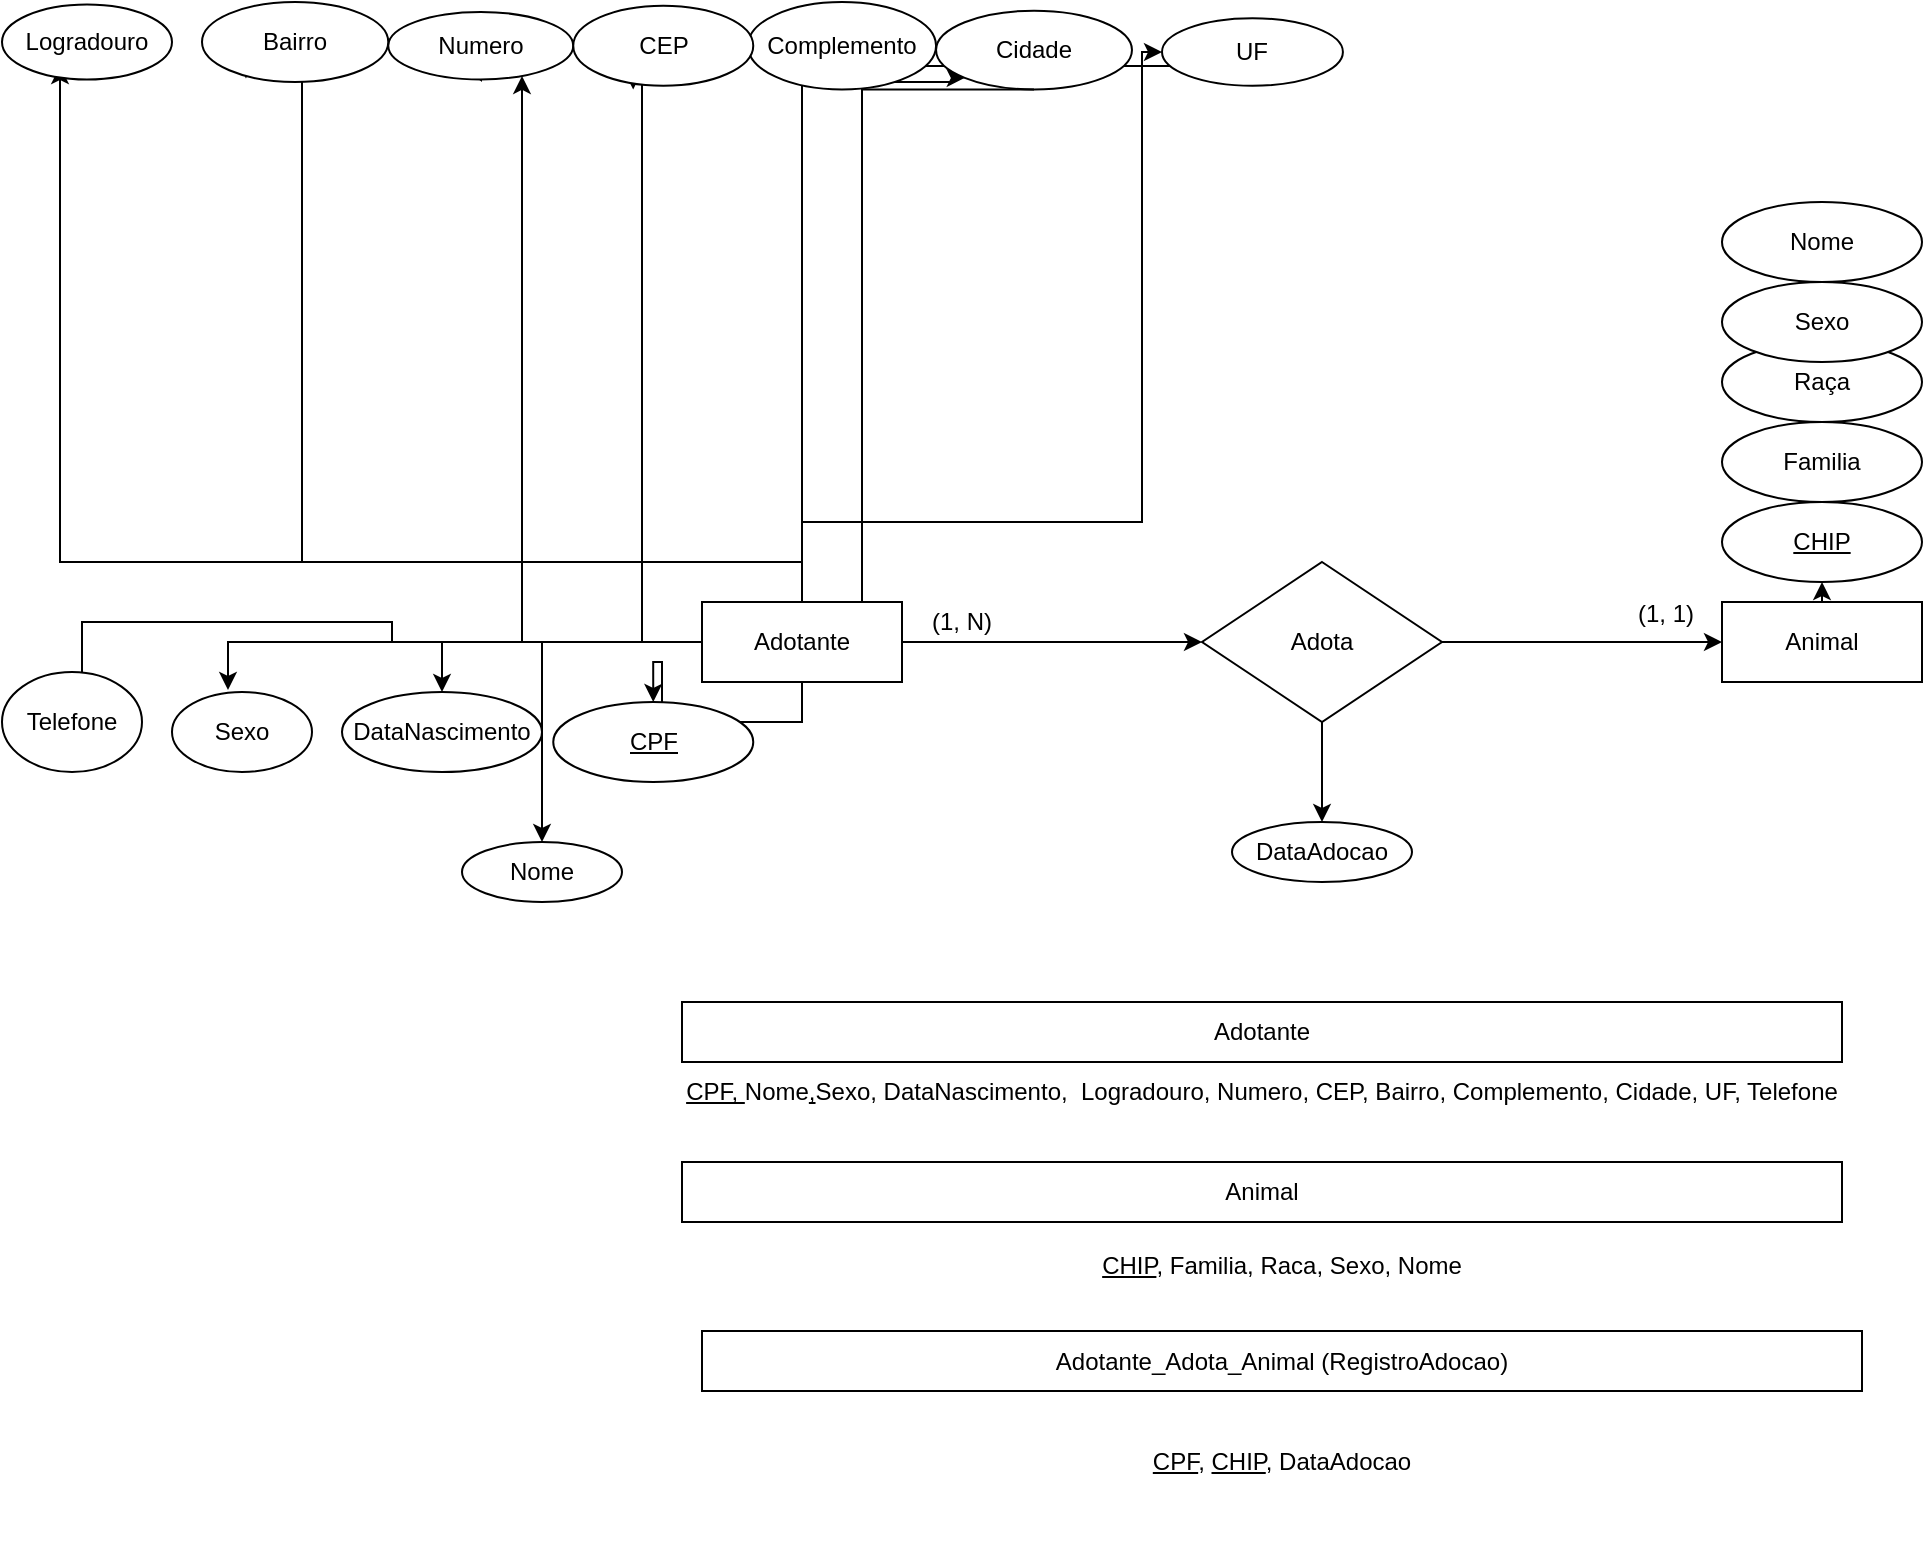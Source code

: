 <mxfile version="20.2.3" type="device"><diagram id="BVZ47Rg31biY8Pm4Mb-W" name="Página-1"><mxGraphModel dx="2249" dy="2034" grid="1" gridSize="10" guides="1" tooltips="1" connect="1" arrows="1" fold="1" page="1" pageScale="1" pageWidth="827" pageHeight="1169" math="0" shadow="0"><root><mxCell id="0"/><mxCell id="1" parent="0"/><mxCell id="zU7HIMcZ7pLCgE4oOuZW-50" value="" style="edgeStyle=orthogonalEdgeStyle;rounded=0;orthogonalLoop=1;jettySize=auto;html=1;startArrow=none;" parent="1" source="zU7HIMcZ7pLCgE4oOuZW-51" edge="1"><mxGeometry relative="1" as="geometry"><mxPoint x="650" y="150" as="targetPoint"/></mxGeometry></mxCell><mxCell id="zU7HIMcZ7pLCgE4oOuZW-109" style="edgeStyle=orthogonalEdgeStyle;rounded=0;orthogonalLoop=1;jettySize=auto;html=1;exitX=0.5;exitY=0;exitDx=0;exitDy=0;entryX=0.5;entryY=1;entryDx=0;entryDy=0;" parent="1" source="zU7HIMcZ7pLCgE4oOuZW-1" target="zU7HIMcZ7pLCgE4oOuZW-51" edge="1"><mxGeometry relative="1" as="geometry"/></mxCell><mxCell id="zU7HIMcZ7pLCgE4oOuZW-1" value="Animal" style="whiteSpace=wrap;html=1;align=center;" parent="1" vertex="1"><mxGeometry x="600" y="220" width="100" height="40" as="geometry"/></mxCell><mxCell id="zU7HIMcZ7pLCgE4oOuZW-5" value="" style="edgeStyle=orthogonalEdgeStyle;rounded=0;orthogonalLoop=1;jettySize=auto;html=1;" parent="1" source="zU7HIMcZ7pLCgE4oOuZW-2" target="zU7HIMcZ7pLCgE4oOuZW-4" edge="1"><mxGeometry relative="1" as="geometry"/></mxCell><mxCell id="zU7HIMcZ7pLCgE4oOuZW-8" value="" style="edgeStyle=orthogonalEdgeStyle;rounded=0;orthogonalLoop=1;jettySize=auto;html=1;" parent="1" source="zU7HIMcZ7pLCgE4oOuZW-2" target="zU7HIMcZ7pLCgE4oOuZW-7" edge="1"><mxGeometry relative="1" as="geometry"/></mxCell><mxCell id="zU7HIMcZ7pLCgE4oOuZW-10" style="edgeStyle=orthogonalEdgeStyle;rounded=0;orthogonalLoop=1;jettySize=auto;html=1;" parent="1" source="zU7HIMcZ7pLCgE4oOuZW-2" target="zU7HIMcZ7pLCgE4oOuZW-9" edge="1"><mxGeometry relative="1" as="geometry"><mxPoint x="170" y="160" as="targetPoint"/></mxGeometry></mxCell><mxCell id="zU7HIMcZ7pLCgE4oOuZW-13" style="edgeStyle=orthogonalEdgeStyle;rounded=0;orthogonalLoop=1;jettySize=auto;html=1;" parent="1" source="zU7HIMcZ7pLCgE4oOuZW-2" target="zU7HIMcZ7pLCgE4oOuZW-14" edge="1"><mxGeometry relative="1" as="geometry"><mxPoint x="160" y="60" as="targetPoint"/></mxGeometry></mxCell><mxCell id="zU7HIMcZ7pLCgE4oOuZW-15" style="edgeStyle=orthogonalEdgeStyle;rounded=0;orthogonalLoop=1;jettySize=auto;html=1;" parent="1" source="zU7HIMcZ7pLCgE4oOuZW-2" edge="1"><mxGeometry relative="1" as="geometry"><mxPoint x="-231" y="-48" as="targetPoint"/><Array as="points"><mxPoint x="140" y="200"/><mxPoint x="-231" y="200"/></Array></mxGeometry></mxCell><mxCell id="zU7HIMcZ7pLCgE4oOuZW-48" value="" style="edgeStyle=orthogonalEdgeStyle;rounded=0;orthogonalLoop=1;jettySize=auto;html=1;entryX=1;entryY=0.5;entryDx=0;entryDy=0;" parent="1" source="zU7HIMcZ7pLCgE4oOuZW-2" target="zU7HIMcZ7pLCgE4oOuZW-47" edge="1"><mxGeometry relative="1" as="geometry"><Array as="points"><mxPoint x="-65" y="240"/><mxPoint x="-65" y="230"/><mxPoint x="-220" y="230"/></Array></mxGeometry></mxCell><mxCell id="zU7HIMcZ7pLCgE4oOuZW-117" style="edgeStyle=orthogonalEdgeStyle;rounded=0;orthogonalLoop=1;jettySize=auto;html=1;entryX=0.236;entryY=0.956;entryDx=0;entryDy=0;entryPerimeter=0;" parent="1" source="zU7HIMcZ7pLCgE4oOuZW-2" target="zU7HIMcZ7pLCgE4oOuZW-23" edge="1"><mxGeometry relative="1" as="geometry"><Array as="points"><mxPoint x="140" y="200"/><mxPoint x="-110" y="200"/><mxPoint x="-110" y="-48"/></Array></mxGeometry></mxCell><mxCell id="zU7HIMcZ7pLCgE4oOuZW-118" style="edgeStyle=orthogonalEdgeStyle;rounded=0;orthogonalLoop=1;jettySize=auto;html=1;startArrow=none;" parent="1" source="zU7HIMcZ7pLCgE4oOuZW-21" edge="1"><mxGeometry relative="1" as="geometry"><mxPoint x="-4" y="-50" as="targetPoint"/><Array as="points"/></mxGeometry></mxCell><mxCell id="zU7HIMcZ7pLCgE4oOuZW-120" style="edgeStyle=orthogonalEdgeStyle;rounded=0;orthogonalLoop=1;jettySize=auto;html=1;entryX=0.333;entryY=1.047;entryDx=0;entryDy=0;entryPerimeter=0;" parent="1" source="zU7HIMcZ7pLCgE4oOuZW-2" target="zU7HIMcZ7pLCgE4oOuZW-21" edge="1"><mxGeometry relative="1" as="geometry"><Array as="points"><mxPoint x="60" y="240"/><mxPoint x="60" y="-43"/></Array></mxGeometry></mxCell><mxCell id="zU7HIMcZ7pLCgE4oOuZW-123" style="edgeStyle=orthogonalEdgeStyle;rounded=0;orthogonalLoop=1;jettySize=auto;html=1;entryX=0;entryY=1;entryDx=0;entryDy=0;" parent="1" source="zU7HIMcZ7pLCgE4oOuZW-2" target="zU7HIMcZ7pLCgE4oOuZW-27" edge="1"><mxGeometry relative="1" as="geometry"><mxPoint x="170" y="10" as="targetPoint"/><Array as="points"><mxPoint x="140" y="-40"/><mxPoint x="215" y="-40"/></Array></mxGeometry></mxCell><mxCell id="zU7HIMcZ7pLCgE4oOuZW-124" style="edgeStyle=orthogonalEdgeStyle;rounded=0;orthogonalLoop=1;jettySize=auto;html=1;entryX=0.5;entryY=1;entryDx=0;entryDy=0;startArrow=none;" parent="1" source="zU7HIMcZ7pLCgE4oOuZW-27" target="zU7HIMcZ7pLCgE4oOuZW-29" edge="1"><mxGeometry relative="1" as="geometry"><Array as="points"><mxPoint x="180" y="-48"/><mxPoint x="355" y="-48"/></Array></mxGeometry></mxCell><mxCell id="FvI9pQWRJOtv0Z5U1662-1" style="edgeStyle=orthogonalEdgeStyle;rounded=0;orthogonalLoop=1;jettySize=auto;html=1;" edge="1" parent="1" source="zU7HIMcZ7pLCgE4oOuZW-2" target="zU7HIMcZ7pLCgE4oOuZW-29"><mxGeometry relative="1" as="geometry"><Array as="points"><mxPoint x="140" y="180"/><mxPoint x="310" y="180"/></Array></mxGeometry></mxCell><mxCell id="FvI9pQWRJOtv0Z5U1662-6" style="edgeStyle=orthogonalEdgeStyle;rounded=0;orthogonalLoop=1;jettySize=auto;html=1;" edge="1" parent="1" source="zU7HIMcZ7pLCgE4oOuZW-2" target="zU7HIMcZ7pLCgE4oOuZW-19"><mxGeometry relative="1" as="geometry"><Array as="points"><mxPoint y="240"/></Array></mxGeometry></mxCell><mxCell id="FvI9pQWRJOtv0Z5U1662-8" style="edgeStyle=orthogonalEdgeStyle;rounded=0;orthogonalLoop=1;jettySize=auto;html=1;entryX=0.4;entryY=-0.025;entryDx=0;entryDy=0;entryPerimeter=0;" edge="1" parent="1" source="zU7HIMcZ7pLCgE4oOuZW-2" target="zU7HIMcZ7pLCgE4oOuZW-12"><mxGeometry relative="1" as="geometry"/></mxCell><mxCell id="zU7HIMcZ7pLCgE4oOuZW-2" value="Adotante" style="whiteSpace=wrap;html=1;align=center;" parent="1" vertex="1"><mxGeometry x="90" y="220" width="100" height="40" as="geometry"/></mxCell><mxCell id="zU7HIMcZ7pLCgE4oOuZW-6" style="edgeStyle=orthogonalEdgeStyle;rounded=0;orthogonalLoop=1;jettySize=auto;html=1;" parent="1" source="zU7HIMcZ7pLCgE4oOuZW-4" target="zU7HIMcZ7pLCgE4oOuZW-1" edge="1"><mxGeometry relative="1" as="geometry"/></mxCell><mxCell id="zU7HIMcZ7pLCgE4oOuZW-113" value="" style="edgeStyle=orthogonalEdgeStyle;rounded=0;orthogonalLoop=1;jettySize=auto;html=1;" parent="1" source="zU7HIMcZ7pLCgE4oOuZW-4" target="zU7HIMcZ7pLCgE4oOuZW-112" edge="1"><mxGeometry relative="1" as="geometry"/></mxCell><mxCell id="zU7HIMcZ7pLCgE4oOuZW-4" value="Adota" style="rhombus;whiteSpace=wrap;html=1;" parent="1" vertex="1"><mxGeometry x="340" y="200" width="120" height="80" as="geometry"/></mxCell><mxCell id="zU7HIMcZ7pLCgE4oOuZW-7" value="Nome" style="ellipse;whiteSpace=wrap;html=1;" parent="1" vertex="1"><mxGeometry x="-30" y="340" width="80" height="30" as="geometry"/></mxCell><mxCell id="zU7HIMcZ7pLCgE4oOuZW-9" value="CPF" style="ellipse;whiteSpace=wrap;html=1;align=center;fontStyle=4;" parent="1" vertex="1"><mxGeometry x="15.63" y="270" width="100" height="40" as="geometry"/></mxCell><mxCell id="zU7HIMcZ7pLCgE4oOuZW-12" value="Sexo" style="ellipse;whiteSpace=wrap;html=1;align=center;" parent="1" vertex="1"><mxGeometry x="-175" y="265" width="70" height="40" as="geometry"/></mxCell><mxCell id="zU7HIMcZ7pLCgE4oOuZW-14" value="DataNascimento" style="ellipse;whiteSpace=wrap;html=1;align=center;" parent="1" vertex="1"><mxGeometry x="-90" y="265" width="100" height="40" as="geometry"/></mxCell><mxCell id="zU7HIMcZ7pLCgE4oOuZW-17" value="Logradouro" style="ellipse;whiteSpace=wrap;html=1;" parent="1" vertex="1"><mxGeometry x="-260" y="-78.76" width="85" height="37.5" as="geometry"/></mxCell><mxCell id="FvI9pQWRJOtv0Z5U1662-2" style="edgeStyle=orthogonalEdgeStyle;rounded=0;orthogonalLoop=1;jettySize=auto;html=1;exitX=0.5;exitY=1;exitDx=0;exitDy=0;" edge="1" parent="1" source="zU7HIMcZ7pLCgE4oOuZW-19"><mxGeometry relative="1" as="geometry"><mxPoint x="-20" y="-40" as="targetPoint"/></mxGeometry></mxCell><mxCell id="zU7HIMcZ7pLCgE4oOuZW-19" value="Numero" style="ellipse;whiteSpace=wrap;html=1;" parent="1" vertex="1"><mxGeometry x="-66.87" y="-75.01" width="92.5" height="33.75" as="geometry"/></mxCell><mxCell id="zU7HIMcZ7pLCgE4oOuZW-23" value="Bairro" style="ellipse;whiteSpace=wrap;html=1;" parent="1" vertex="1"><mxGeometry x="-160.0" y="-80.01" width="93.13" height="40" as="geometry"/></mxCell><mxCell id="zU7HIMcZ7pLCgE4oOuZW-25" value="Complemento" style="ellipse;whiteSpace=wrap;html=1;" parent="1" vertex="1"><mxGeometry x="112.97" y="-80.01" width="94.06" height="43.75" as="geometry"/></mxCell><mxCell id="zU7HIMcZ7pLCgE4oOuZW-29" value="UF" style="ellipse;whiteSpace=wrap;html=1;" parent="1" vertex="1"><mxGeometry x="320.0" y="-71.89" width="90.46" height="33.76" as="geometry"/></mxCell><mxCell id="zU7HIMcZ7pLCgE4oOuZW-47" value="Telefone" style="ellipse;whiteSpace=wrap;html=1;" parent="1" vertex="1"><mxGeometry x="-260" y="255" width="70" height="50" as="geometry"/></mxCell><mxCell id="zU7HIMcZ7pLCgE4oOuZW-53" value="" style="edgeStyle=orthogonalEdgeStyle;rounded=0;orthogonalLoop=1;jettySize=auto;html=1;startArrow=none;" parent="1" source="zU7HIMcZ7pLCgE4oOuZW-56" edge="1"><mxGeometry relative="1" as="geometry"><mxPoint x="650" y="50" as="targetPoint"/></mxGeometry></mxCell><mxCell id="zU7HIMcZ7pLCgE4oOuZW-54" value="Familia" style="ellipse;whiteSpace=wrap;html=1;align=center;" parent="1" vertex="1"><mxGeometry x="600" y="130" width="100" height="40" as="geometry"/></mxCell><mxCell id="zU7HIMcZ7pLCgE4oOuZW-107" value="" style="edgeStyle=orthogonalEdgeStyle;rounded=0;orthogonalLoop=1;jettySize=auto;html=1;" parent="1" source="zU7HIMcZ7pLCgE4oOuZW-57" target="zU7HIMcZ7pLCgE4oOuZW-55" edge="1"><mxGeometry relative="1" as="geometry"/></mxCell><mxCell id="zU7HIMcZ7pLCgE4oOuZW-57" value="Nome" style="ellipse;whiteSpace=wrap;html=1;align=center;" parent="1" vertex="1"><mxGeometry x="600" y="20" width="100" height="40" as="geometry"/></mxCell><mxCell id="zU7HIMcZ7pLCgE4oOuZW-51" value="CHIP" style="ellipse;whiteSpace=wrap;html=1;align=center;fontStyle=4;" parent="1" vertex="1"><mxGeometry x="600" y="170" width="100" height="40" as="geometry"/></mxCell><mxCell id="zU7HIMcZ7pLCgE4oOuZW-55" value="Raça" style="ellipse;whiteSpace=wrap;html=1;align=center;" parent="1" vertex="1"><mxGeometry x="600" y="90" width="100" height="40" as="geometry"/></mxCell><mxCell id="zU7HIMcZ7pLCgE4oOuZW-56" value="Sexo" style="ellipse;whiteSpace=wrap;html=1;align=center;" parent="1" vertex="1"><mxGeometry x="600" y="60" width="100" height="40" as="geometry"/></mxCell><mxCell id="zU7HIMcZ7pLCgE4oOuZW-61" value="" style="shape=table;startSize=0;container=1;collapsible=1;childLayout=tableLayout;fixedRows=1;rowLines=0;fontStyle=0;align=center;resizeLast=1;strokeColor=none;fillColor=none;collapsible=0;" parent="1" vertex="1"><mxGeometry x="200" y="210" width="180" height="30" as="geometry"/></mxCell><mxCell id="zU7HIMcZ7pLCgE4oOuZW-62" value="" style="shape=tableRow;horizontal=0;startSize=0;swimlaneHead=0;swimlaneBody=0;fillColor=none;collapsible=0;dropTarget=0;points=[[0,0.5],[1,0.5]];portConstraint=eastwest;top=0;left=0;right=0;bottom=0;" parent="zU7HIMcZ7pLCgE4oOuZW-61" vertex="1"><mxGeometry width="180" height="30" as="geometry"/></mxCell><mxCell id="zU7HIMcZ7pLCgE4oOuZW-63" value="" style="shape=partialRectangle;connectable=0;fillColor=none;top=0;left=0;bottom=0;right=0;editable=1;overflow=hidden;" parent="zU7HIMcZ7pLCgE4oOuZW-62" vertex="1"><mxGeometry width="30" height="30" as="geometry"><mxRectangle width="30" height="30" as="alternateBounds"/></mxGeometry></mxCell><mxCell id="zU7HIMcZ7pLCgE4oOuZW-64" value="" style="shape=partialRectangle;connectable=0;fillColor=none;top=0;left=0;bottom=0;right=0;align=left;spacingLeft=6;overflow=hidden;" parent="zU7HIMcZ7pLCgE4oOuZW-62" vertex="1"><mxGeometry x="30" width="150" height="30" as="geometry"><mxRectangle width="150" height="30" as="alternateBounds"/></mxGeometry></mxCell><mxCell id="zU7HIMcZ7pLCgE4oOuZW-73" value="" style="shape=table;startSize=0;container=1;collapsible=1;childLayout=tableLayout;fixedRows=1;rowLines=0;fontStyle=0;align=center;resizeLast=1;strokeColor=none;fillColor=none;collapsible=0;" parent="1" vertex="1"><mxGeometry x="520" y="215" width="180" height="20" as="geometry"/></mxCell><mxCell id="zU7HIMcZ7pLCgE4oOuZW-74" value="" style="shape=tableRow;horizontal=0;startSize=0;swimlaneHead=0;swimlaneBody=0;fillColor=none;collapsible=0;dropTarget=0;points=[[0,0.5],[1,0.5]];portConstraint=eastwest;top=0;left=0;right=0;bottom=0;" parent="zU7HIMcZ7pLCgE4oOuZW-73" vertex="1"><mxGeometry width="180" height="20" as="geometry"/></mxCell><mxCell id="zU7HIMcZ7pLCgE4oOuZW-75" value="" style="shape=partialRectangle;connectable=0;fillColor=none;top=0;left=0;bottom=0;right=0;editable=1;overflow=hidden;" parent="zU7HIMcZ7pLCgE4oOuZW-74" vertex="1"><mxGeometry width="30" height="20" as="geometry"><mxRectangle width="30" height="20" as="alternateBounds"/></mxGeometry></mxCell><mxCell id="zU7HIMcZ7pLCgE4oOuZW-76" value="(1, 1)" style="shape=partialRectangle;connectable=0;fillColor=none;top=0;left=0;bottom=0;right=0;align=left;spacingLeft=6;overflow=hidden;" parent="zU7HIMcZ7pLCgE4oOuZW-74" vertex="1"><mxGeometry x="30" width="150" height="20" as="geometry"><mxRectangle width="150" height="20" as="alternateBounds"/></mxGeometry></mxCell><mxCell id="zU7HIMcZ7pLCgE4oOuZW-85" value="" style="shape=table;startSize=0;container=1;collapsible=1;childLayout=tableLayout;fixedRows=1;rowLines=0;fontStyle=0;align=center;resizeLast=1;strokeColor=none;fillColor=none;collapsible=0;" parent="1" vertex="1"><mxGeometry x="275" y="650" width="70" height="50" as="geometry"/></mxCell><mxCell id="zU7HIMcZ7pLCgE4oOuZW-90" value="" style="shape=tableRow;horizontal=0;startSize=0;swimlaneHead=0;swimlaneBody=0;fillColor=none;collapsible=0;dropTarget=0;points=[[0,0.5],[1,0.5]];portConstraint=eastwest;top=0;left=0;right=0;bottom=0;" parent="zU7HIMcZ7pLCgE4oOuZW-85" vertex="1"><mxGeometry width="70" height="30" as="geometry"/></mxCell><mxCell id="zU7HIMcZ7pLCgE4oOuZW-91" value="" style="shape=partialRectangle;connectable=0;fillColor=none;top=0;left=0;bottom=0;right=0;editable=1;overflow=hidden;" parent="zU7HIMcZ7pLCgE4oOuZW-90" vertex="1"><mxGeometry width="30" height="30" as="geometry"><mxRectangle width="30" height="30" as="alternateBounds"/></mxGeometry></mxCell><mxCell id="zU7HIMcZ7pLCgE4oOuZW-92" value="" style="shape=partialRectangle;connectable=0;fillColor=none;top=0;left=0;bottom=0;right=0;align=left;spacingLeft=6;overflow=hidden;" parent="zU7HIMcZ7pLCgE4oOuZW-90" vertex="1"><mxGeometry x="30" width="40" height="30" as="geometry"><mxRectangle width="40" height="30" as="alternateBounds"/></mxGeometry></mxCell><mxCell id="zU7HIMcZ7pLCgE4oOuZW-102" value="&lt;u&gt;CPF, &lt;/u&gt;Nome&lt;u&gt;,&lt;/u&gt;Sexo, DataNascimento,&amp;nbsp; Logradouro, Numero, CEP, Bairro, Complemento, Cidade, UF, Telefone" style="text;html=1;strokeColor=none;fillColor=none;align=center;verticalAlign=middle;whiteSpace=wrap;rounded=0;" parent="1" vertex="1"><mxGeometry x="50" y="410" width="640" height="110" as="geometry"/></mxCell><mxCell id="zU7HIMcZ7pLCgE4oOuZW-103" value="Adotante" style="rounded=0;whiteSpace=wrap;html=1;" parent="1" vertex="1"><mxGeometry x="80" y="420" width="580" height="30" as="geometry"/></mxCell><mxCell id="zU7HIMcZ7pLCgE4oOuZW-104" value="Animal" style="rounded=0;whiteSpace=wrap;html=1;" parent="1" vertex="1"><mxGeometry x="80" y="500" width="580" height="30" as="geometry"/></mxCell><mxCell id="zU7HIMcZ7pLCgE4oOuZW-105" value="Adotante_Adota_Animal (RegistroAdocao)" style="rounded=0;whiteSpace=wrap;html=1;" parent="1" vertex="1"><mxGeometry x="90" y="584.5" width="580" height="30" as="geometry"/></mxCell><mxCell id="zU7HIMcZ7pLCgE4oOuZW-106" value="&lt;u&gt;CHIP&lt;/u&gt;, Familia, Raca, Sexo, Nome" style="text;html=1;strokeColor=none;fillColor=none;align=center;verticalAlign=middle;whiteSpace=wrap;rounded=0;" parent="1" vertex="1"><mxGeometry x="90" y="514.5" width="580" height="75.5" as="geometry"/></mxCell><mxCell id="zU7HIMcZ7pLCgE4oOuZW-112" value="DataAdocao" style="ellipse;whiteSpace=wrap;html=1;" parent="1" vertex="1"><mxGeometry x="355" y="330" width="90" height="30" as="geometry"/></mxCell><mxCell id="zU7HIMcZ7pLCgE4oOuZW-114" value="&lt;u&gt;CPF&lt;/u&gt;, &lt;u&gt;CHIP&lt;/u&gt;, DataAdocao" style="text;html=1;strokeColor=none;fillColor=none;align=center;verticalAlign=middle;whiteSpace=wrap;rounded=0;" parent="1" vertex="1"><mxGeometry x="105" y="640" width="550" height="20" as="geometry"/></mxCell><mxCell id="zU7HIMcZ7pLCgE4oOuZW-27" value="Cidade" style="ellipse;whiteSpace=wrap;html=1;" parent="1" vertex="1"><mxGeometry x="207.03" y="-75.64" width="97.96" height="39.38" as="geometry"/></mxCell><mxCell id="FvI9pQWRJOtv0Z5U1662-3" value="" style="edgeStyle=orthogonalEdgeStyle;rounded=0;orthogonalLoop=1;jettySize=auto;html=1;entryX=0.5;entryY=1;entryDx=0;entryDy=0;endArrow=none;" edge="1" parent="1" source="zU7HIMcZ7pLCgE4oOuZW-2" target="zU7HIMcZ7pLCgE4oOuZW-27"><mxGeometry relative="1" as="geometry"><Array as="points"><mxPoint x="170" y="-36"/></Array><mxPoint x="180" y="220" as="sourcePoint"/><mxPoint x="355.23" y="-45.0" as="targetPoint"/></mxGeometry></mxCell><mxCell id="zU7HIMcZ7pLCgE4oOuZW-21" value="CEP" style="ellipse;whiteSpace=wrap;html=1;" parent="1" vertex="1"><mxGeometry x="25.63" y="-78.13" width="90" height="40" as="geometry"/></mxCell><mxCell id="FvI9pQWRJOtv0Z5U1662-9" value="(1, N)" style="text;html=1;strokeColor=none;fillColor=none;align=center;verticalAlign=middle;whiteSpace=wrap;rounded=0;" vertex="1" parent="1"><mxGeometry x="190" y="215" width="60" height="30" as="geometry"/></mxCell></root></mxGraphModel></diagram></mxfile>